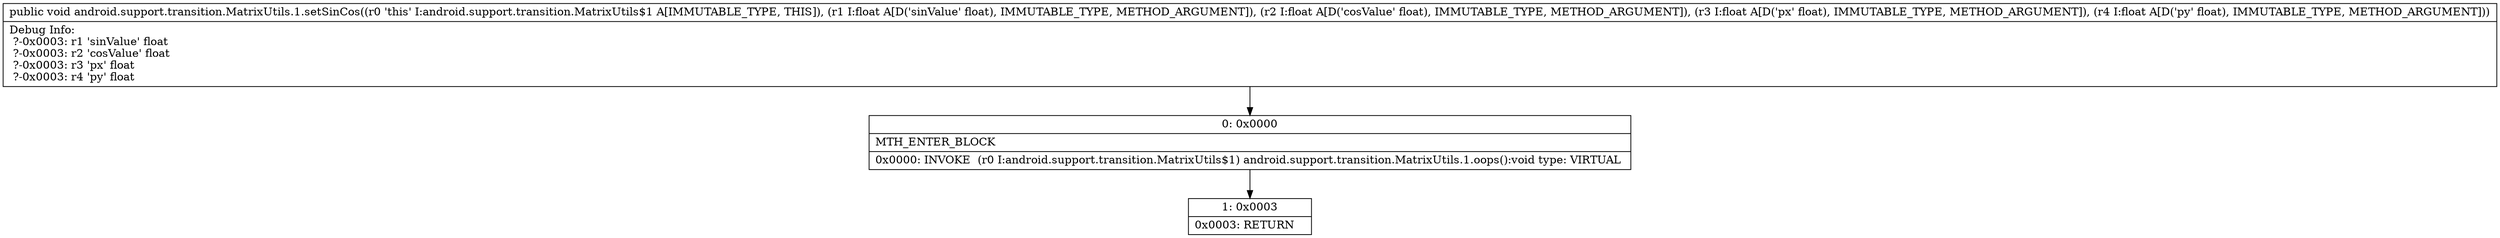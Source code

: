 digraph "CFG forandroid.support.transition.MatrixUtils.1.setSinCos(FFFF)V" {
Node_0 [shape=record,label="{0\:\ 0x0000|MTH_ENTER_BLOCK\l|0x0000: INVOKE  (r0 I:android.support.transition.MatrixUtils$1) android.support.transition.MatrixUtils.1.oops():void type: VIRTUAL \l}"];
Node_1 [shape=record,label="{1\:\ 0x0003|0x0003: RETURN   \l}"];
MethodNode[shape=record,label="{public void android.support.transition.MatrixUtils.1.setSinCos((r0 'this' I:android.support.transition.MatrixUtils$1 A[IMMUTABLE_TYPE, THIS]), (r1 I:float A[D('sinValue' float), IMMUTABLE_TYPE, METHOD_ARGUMENT]), (r2 I:float A[D('cosValue' float), IMMUTABLE_TYPE, METHOD_ARGUMENT]), (r3 I:float A[D('px' float), IMMUTABLE_TYPE, METHOD_ARGUMENT]), (r4 I:float A[D('py' float), IMMUTABLE_TYPE, METHOD_ARGUMENT]))  | Debug Info:\l  ?\-0x0003: r1 'sinValue' float\l  ?\-0x0003: r2 'cosValue' float\l  ?\-0x0003: r3 'px' float\l  ?\-0x0003: r4 'py' float\l}"];
MethodNode -> Node_0;
Node_0 -> Node_1;
}

